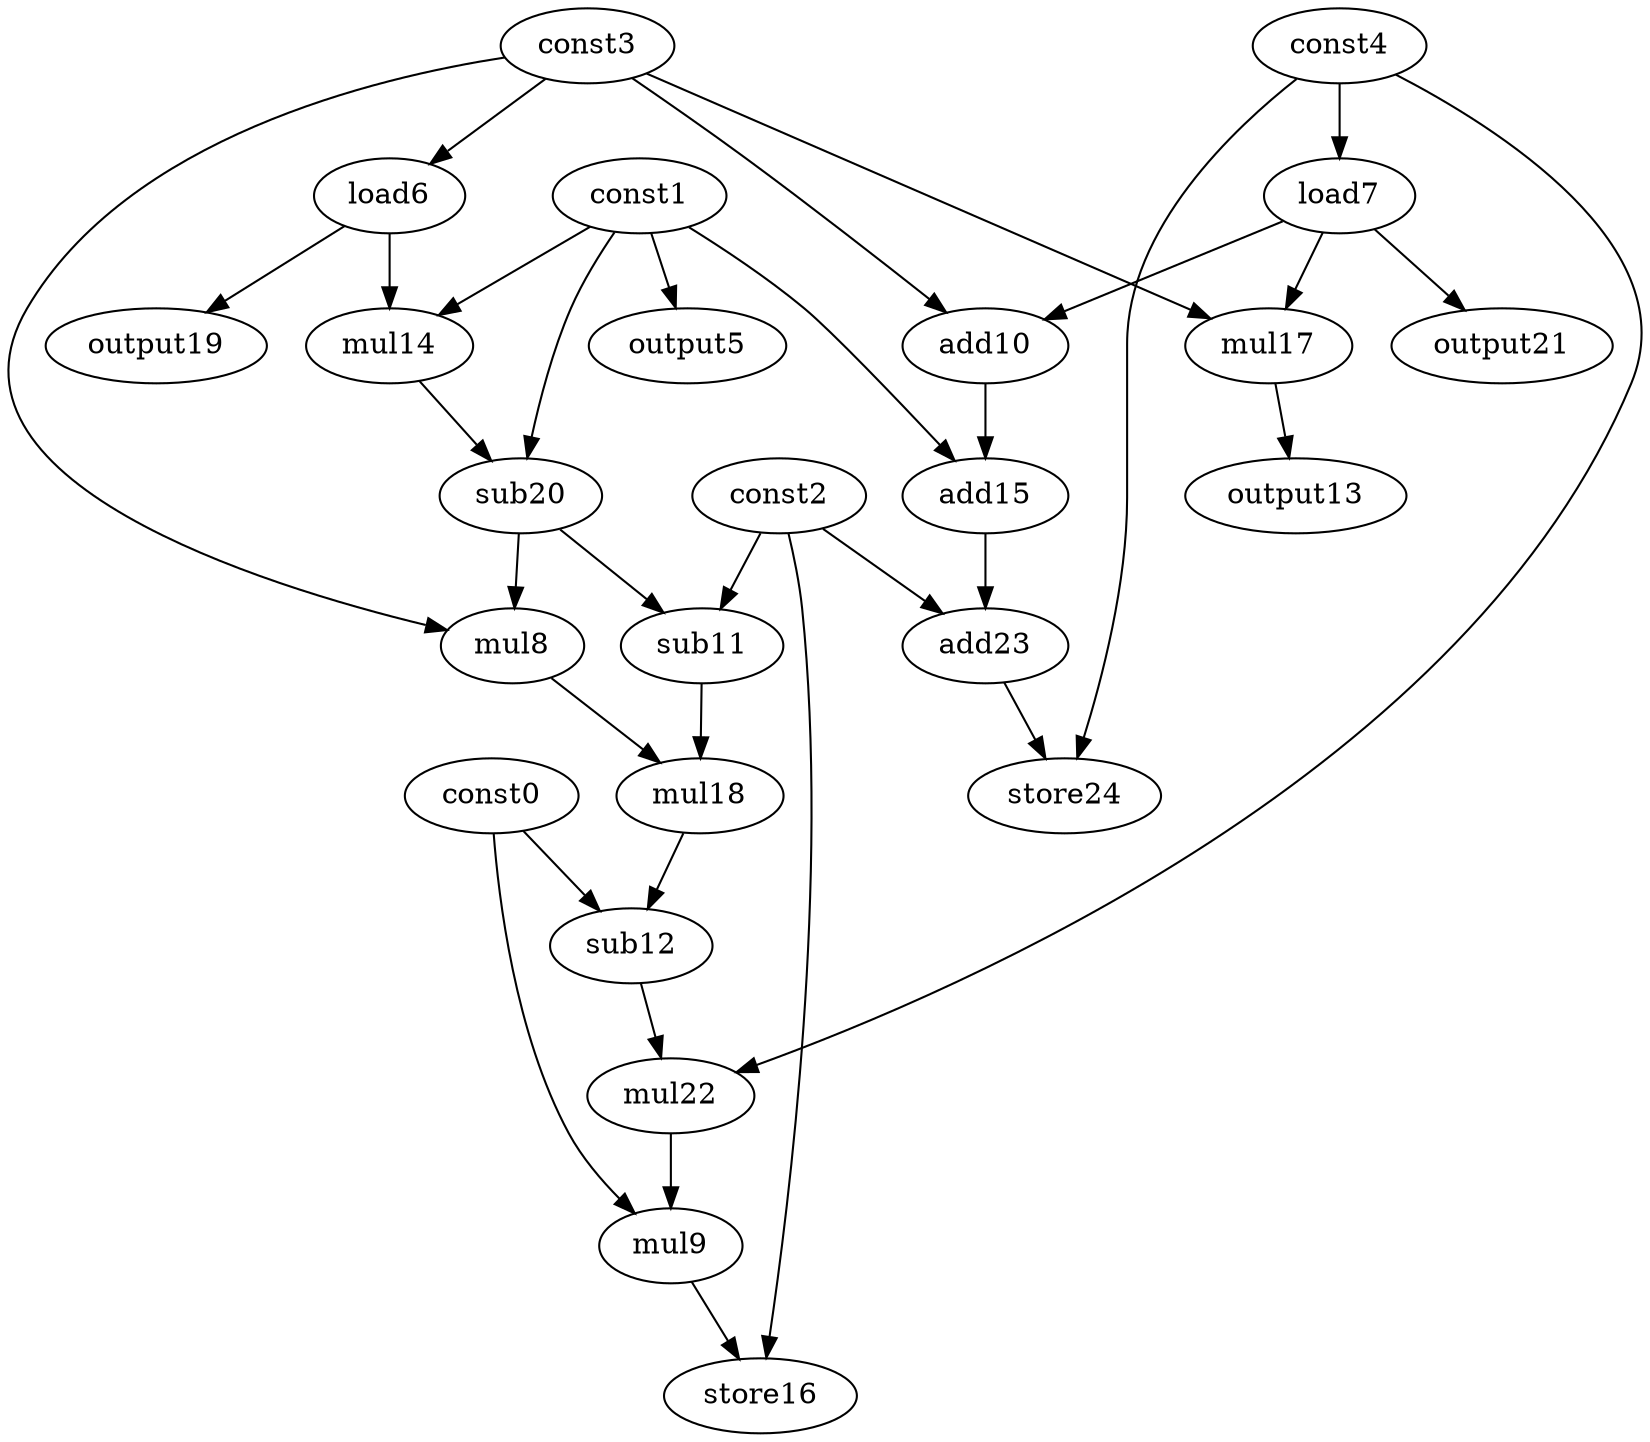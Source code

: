 digraph G { 
const0[opcode=const]; 
const1[opcode=const]; 
const2[opcode=const]; 
const3[opcode=const]; 
const4[opcode=const]; 
output5[opcode=output]; 
load6[opcode=load]; 
load7[opcode=load]; 
mul8[opcode=mul]; 
mul9[opcode=mul]; 
add10[opcode=add]; 
sub11[opcode=sub]; 
sub12[opcode=sub]; 
output13[opcode=output]; 
mul14[opcode=mul]; 
add15[opcode=add]; 
store16[opcode=store]; 
mul17[opcode=mul]; 
mul18[opcode=mul]; 
output19[opcode=output]; 
sub20[opcode=sub]; 
output21[opcode=output]; 
mul22[opcode=mul]; 
add23[opcode=add]; 
store24[opcode=store]; 
const1->output5[operand=0];
const3->load6[operand=0];
const4->load7[operand=0];
const3->add10[operand=0];
load7->add10[operand=1];
const1->mul14[operand=0];
load6->mul14[operand=1];
const3->mul17[operand=0];
load7->mul17[operand=1];
load6->output19[operand=0];
load7->output21[operand=0];
mul17->output13[operand=0];
const1->add15[operand=0];
add10->add15[operand=1];
const1->sub20[operand=0];
mul14->sub20[operand=1];
const3->mul8[operand=0];
sub20->mul8[operand=1];
const2->sub11[operand=0];
sub20->sub11[operand=1];
const2->add23[operand=0];
add15->add23[operand=1];
mul8->mul18[operand=0];
sub11->mul18[operand=1];
const4->store24[operand=0];
add23->store24[operand=1];
const0->sub12[operand=0];
mul18->sub12[operand=1];
const4->mul22[operand=0];
sub12->mul22[operand=1];
const0->mul9[operand=0];
mul22->mul9[operand=1];
mul9->store16[operand=0];
const2->store16[operand=1];
}
